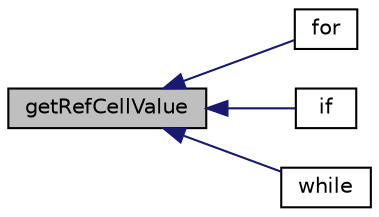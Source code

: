digraph "getRefCellValue"
{
  bgcolor="transparent";
  edge [fontname="Helvetica",fontsize="10",labelfontname="Helvetica",labelfontsize="10"];
  node [fontname="Helvetica",fontsize="10",shape=record];
  rankdir="LR";
  Node1 [label="getRefCellValue",height=0.2,width=0.4,color="black", fillcolor="grey75", style="filled", fontcolor="black"];
  Node1 -> Node2 [dir="back",color="midnightblue",fontsize="10",style="solid",fontname="Helvetica"];
  Node2 [label="for",height=0.2,width=0.4,color="black",URL="$a02936.html#af24e97c500d159f92c281d2129a10bb0"];
  Node1 -> Node3 [dir="back",color="midnightblue",fontsize="10",style="solid",fontname="Helvetica"];
  Node3 [label="if",height=0.2,width=0.4,color="black",URL="$a02932.html#ad2c73447184ec55867eae60d4f47bc84"];
  Node1 -> Node4 [dir="back",color="midnightblue",fontsize="10",style="solid",fontname="Helvetica"];
  Node4 [label="while",height=0.2,width=0.4,color="black",URL="$a02932.html#ab13470e79e249d04c443bf59be9ff31d"];
}
